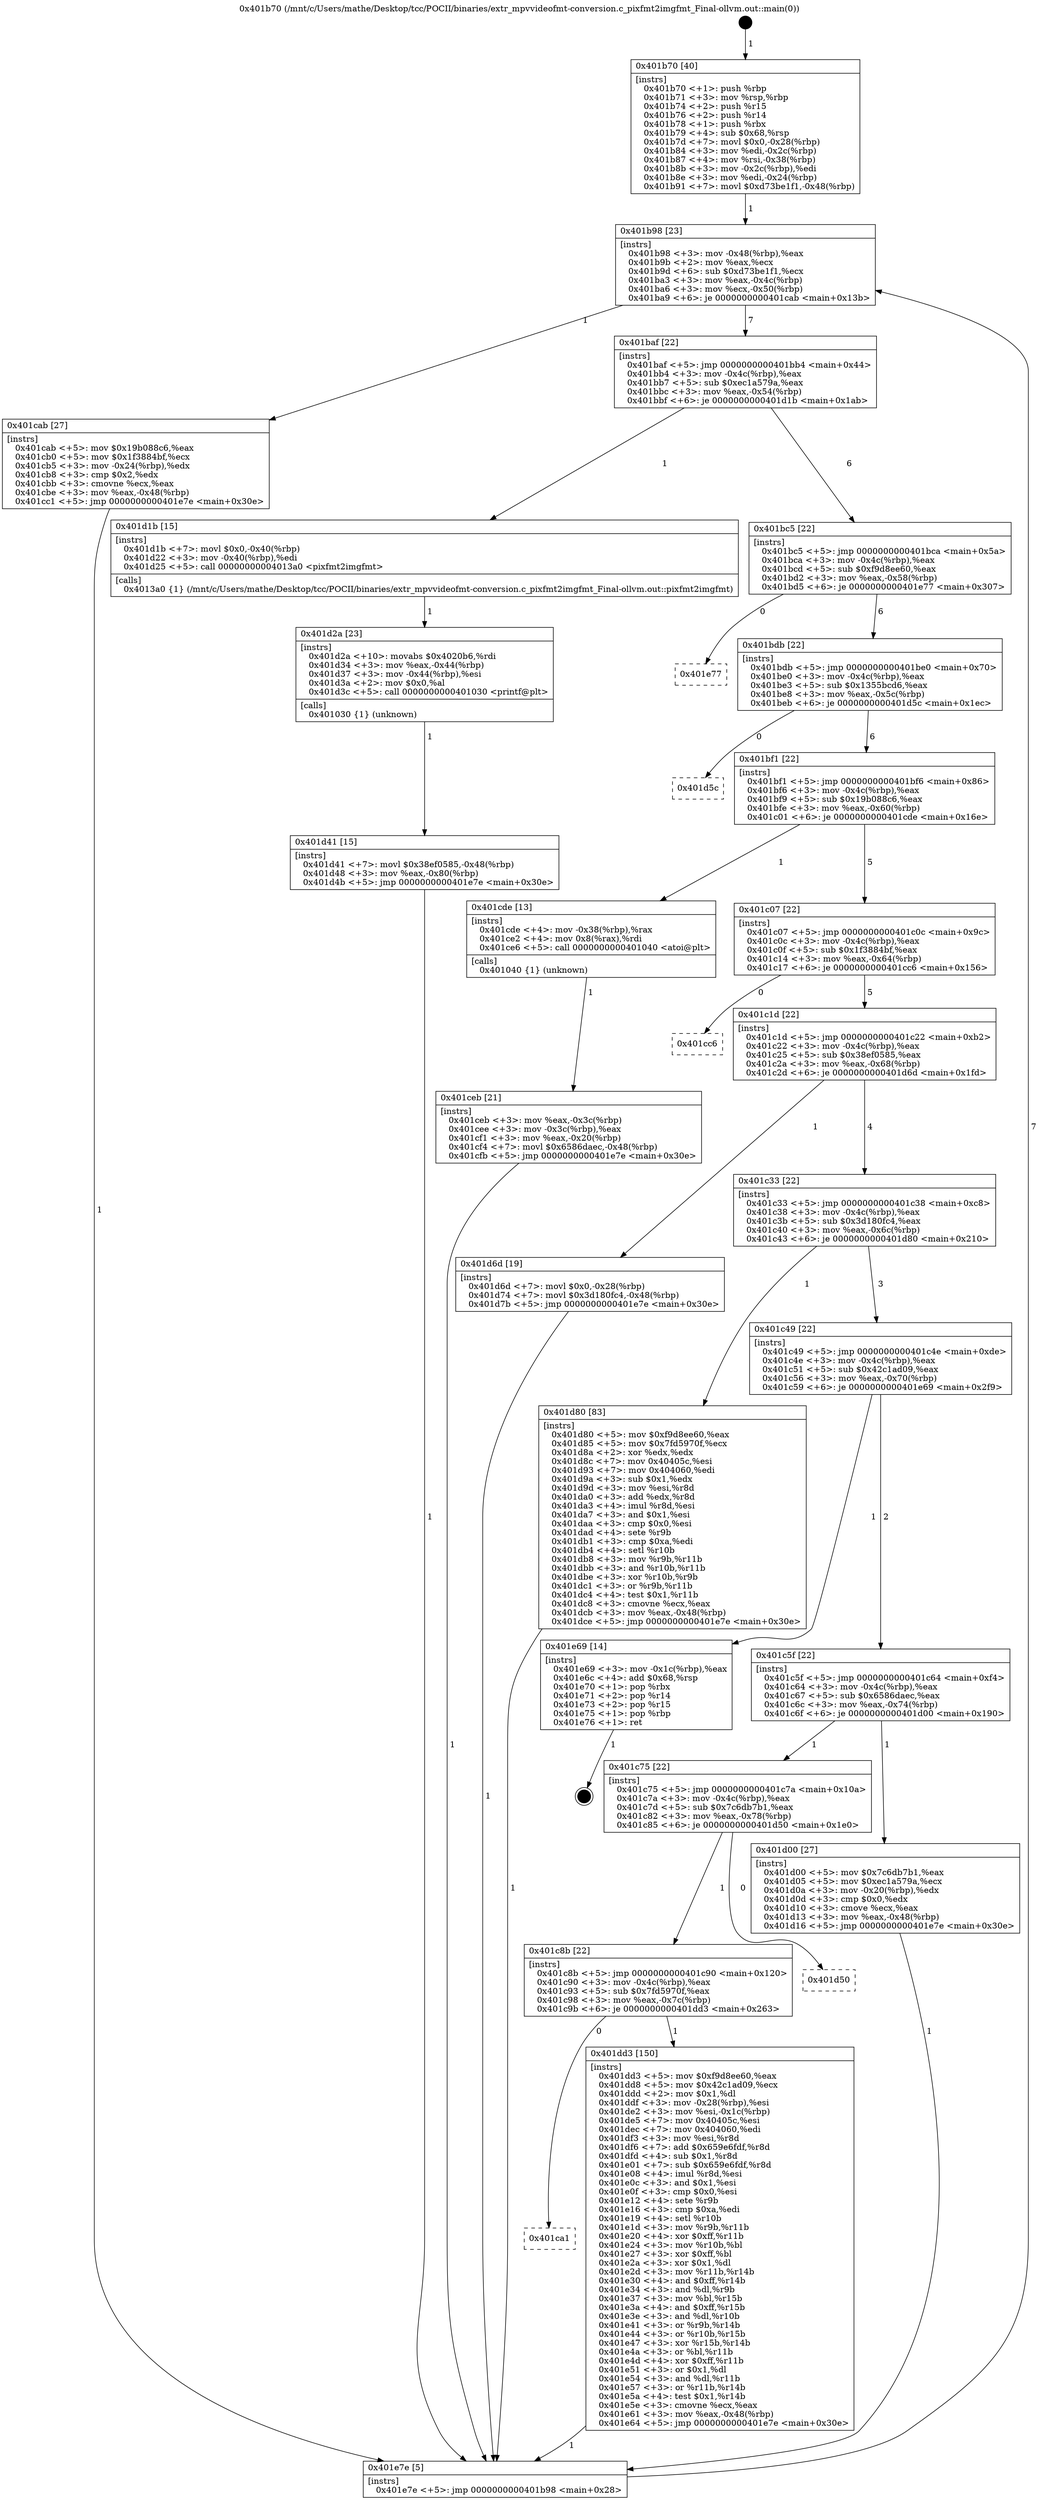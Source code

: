 digraph "0x401b70" {
  label = "0x401b70 (/mnt/c/Users/mathe/Desktop/tcc/POCII/binaries/extr_mpvvideofmt-conversion.c_pixfmt2imgfmt_Final-ollvm.out::main(0))"
  labelloc = "t"
  node[shape=record]

  Entry [label="",width=0.3,height=0.3,shape=circle,fillcolor=black,style=filled]
  "0x401b98" [label="{
     0x401b98 [23]\l
     | [instrs]\l
     &nbsp;&nbsp;0x401b98 \<+3\>: mov -0x48(%rbp),%eax\l
     &nbsp;&nbsp;0x401b9b \<+2\>: mov %eax,%ecx\l
     &nbsp;&nbsp;0x401b9d \<+6\>: sub $0xd73be1f1,%ecx\l
     &nbsp;&nbsp;0x401ba3 \<+3\>: mov %eax,-0x4c(%rbp)\l
     &nbsp;&nbsp;0x401ba6 \<+3\>: mov %ecx,-0x50(%rbp)\l
     &nbsp;&nbsp;0x401ba9 \<+6\>: je 0000000000401cab \<main+0x13b\>\l
  }"]
  "0x401cab" [label="{
     0x401cab [27]\l
     | [instrs]\l
     &nbsp;&nbsp;0x401cab \<+5\>: mov $0x19b088c6,%eax\l
     &nbsp;&nbsp;0x401cb0 \<+5\>: mov $0x1f3884bf,%ecx\l
     &nbsp;&nbsp;0x401cb5 \<+3\>: mov -0x24(%rbp),%edx\l
     &nbsp;&nbsp;0x401cb8 \<+3\>: cmp $0x2,%edx\l
     &nbsp;&nbsp;0x401cbb \<+3\>: cmovne %ecx,%eax\l
     &nbsp;&nbsp;0x401cbe \<+3\>: mov %eax,-0x48(%rbp)\l
     &nbsp;&nbsp;0x401cc1 \<+5\>: jmp 0000000000401e7e \<main+0x30e\>\l
  }"]
  "0x401baf" [label="{
     0x401baf [22]\l
     | [instrs]\l
     &nbsp;&nbsp;0x401baf \<+5\>: jmp 0000000000401bb4 \<main+0x44\>\l
     &nbsp;&nbsp;0x401bb4 \<+3\>: mov -0x4c(%rbp),%eax\l
     &nbsp;&nbsp;0x401bb7 \<+5\>: sub $0xec1a579a,%eax\l
     &nbsp;&nbsp;0x401bbc \<+3\>: mov %eax,-0x54(%rbp)\l
     &nbsp;&nbsp;0x401bbf \<+6\>: je 0000000000401d1b \<main+0x1ab\>\l
  }"]
  "0x401e7e" [label="{
     0x401e7e [5]\l
     | [instrs]\l
     &nbsp;&nbsp;0x401e7e \<+5\>: jmp 0000000000401b98 \<main+0x28\>\l
  }"]
  "0x401b70" [label="{
     0x401b70 [40]\l
     | [instrs]\l
     &nbsp;&nbsp;0x401b70 \<+1\>: push %rbp\l
     &nbsp;&nbsp;0x401b71 \<+3\>: mov %rsp,%rbp\l
     &nbsp;&nbsp;0x401b74 \<+2\>: push %r15\l
     &nbsp;&nbsp;0x401b76 \<+2\>: push %r14\l
     &nbsp;&nbsp;0x401b78 \<+1\>: push %rbx\l
     &nbsp;&nbsp;0x401b79 \<+4\>: sub $0x68,%rsp\l
     &nbsp;&nbsp;0x401b7d \<+7\>: movl $0x0,-0x28(%rbp)\l
     &nbsp;&nbsp;0x401b84 \<+3\>: mov %edi,-0x2c(%rbp)\l
     &nbsp;&nbsp;0x401b87 \<+4\>: mov %rsi,-0x38(%rbp)\l
     &nbsp;&nbsp;0x401b8b \<+3\>: mov -0x2c(%rbp),%edi\l
     &nbsp;&nbsp;0x401b8e \<+3\>: mov %edi,-0x24(%rbp)\l
     &nbsp;&nbsp;0x401b91 \<+7\>: movl $0xd73be1f1,-0x48(%rbp)\l
  }"]
  Exit [label="",width=0.3,height=0.3,shape=circle,fillcolor=black,style=filled,peripheries=2]
  "0x401d1b" [label="{
     0x401d1b [15]\l
     | [instrs]\l
     &nbsp;&nbsp;0x401d1b \<+7\>: movl $0x0,-0x40(%rbp)\l
     &nbsp;&nbsp;0x401d22 \<+3\>: mov -0x40(%rbp),%edi\l
     &nbsp;&nbsp;0x401d25 \<+5\>: call 00000000004013a0 \<pixfmt2imgfmt\>\l
     | [calls]\l
     &nbsp;&nbsp;0x4013a0 \{1\} (/mnt/c/Users/mathe/Desktop/tcc/POCII/binaries/extr_mpvvideofmt-conversion.c_pixfmt2imgfmt_Final-ollvm.out::pixfmt2imgfmt)\l
  }"]
  "0x401bc5" [label="{
     0x401bc5 [22]\l
     | [instrs]\l
     &nbsp;&nbsp;0x401bc5 \<+5\>: jmp 0000000000401bca \<main+0x5a\>\l
     &nbsp;&nbsp;0x401bca \<+3\>: mov -0x4c(%rbp),%eax\l
     &nbsp;&nbsp;0x401bcd \<+5\>: sub $0xf9d8ee60,%eax\l
     &nbsp;&nbsp;0x401bd2 \<+3\>: mov %eax,-0x58(%rbp)\l
     &nbsp;&nbsp;0x401bd5 \<+6\>: je 0000000000401e77 \<main+0x307\>\l
  }"]
  "0x401ca1" [label="{
     0x401ca1\l
  }", style=dashed]
  "0x401e77" [label="{
     0x401e77\l
  }", style=dashed]
  "0x401bdb" [label="{
     0x401bdb [22]\l
     | [instrs]\l
     &nbsp;&nbsp;0x401bdb \<+5\>: jmp 0000000000401be0 \<main+0x70\>\l
     &nbsp;&nbsp;0x401be0 \<+3\>: mov -0x4c(%rbp),%eax\l
     &nbsp;&nbsp;0x401be3 \<+5\>: sub $0x1355bcd6,%eax\l
     &nbsp;&nbsp;0x401be8 \<+3\>: mov %eax,-0x5c(%rbp)\l
     &nbsp;&nbsp;0x401beb \<+6\>: je 0000000000401d5c \<main+0x1ec\>\l
  }"]
  "0x401dd3" [label="{
     0x401dd3 [150]\l
     | [instrs]\l
     &nbsp;&nbsp;0x401dd3 \<+5\>: mov $0xf9d8ee60,%eax\l
     &nbsp;&nbsp;0x401dd8 \<+5\>: mov $0x42c1ad09,%ecx\l
     &nbsp;&nbsp;0x401ddd \<+2\>: mov $0x1,%dl\l
     &nbsp;&nbsp;0x401ddf \<+3\>: mov -0x28(%rbp),%esi\l
     &nbsp;&nbsp;0x401de2 \<+3\>: mov %esi,-0x1c(%rbp)\l
     &nbsp;&nbsp;0x401de5 \<+7\>: mov 0x40405c,%esi\l
     &nbsp;&nbsp;0x401dec \<+7\>: mov 0x404060,%edi\l
     &nbsp;&nbsp;0x401df3 \<+3\>: mov %esi,%r8d\l
     &nbsp;&nbsp;0x401df6 \<+7\>: add $0x659e6fdf,%r8d\l
     &nbsp;&nbsp;0x401dfd \<+4\>: sub $0x1,%r8d\l
     &nbsp;&nbsp;0x401e01 \<+7\>: sub $0x659e6fdf,%r8d\l
     &nbsp;&nbsp;0x401e08 \<+4\>: imul %r8d,%esi\l
     &nbsp;&nbsp;0x401e0c \<+3\>: and $0x1,%esi\l
     &nbsp;&nbsp;0x401e0f \<+3\>: cmp $0x0,%esi\l
     &nbsp;&nbsp;0x401e12 \<+4\>: sete %r9b\l
     &nbsp;&nbsp;0x401e16 \<+3\>: cmp $0xa,%edi\l
     &nbsp;&nbsp;0x401e19 \<+4\>: setl %r10b\l
     &nbsp;&nbsp;0x401e1d \<+3\>: mov %r9b,%r11b\l
     &nbsp;&nbsp;0x401e20 \<+4\>: xor $0xff,%r11b\l
     &nbsp;&nbsp;0x401e24 \<+3\>: mov %r10b,%bl\l
     &nbsp;&nbsp;0x401e27 \<+3\>: xor $0xff,%bl\l
     &nbsp;&nbsp;0x401e2a \<+3\>: xor $0x1,%dl\l
     &nbsp;&nbsp;0x401e2d \<+3\>: mov %r11b,%r14b\l
     &nbsp;&nbsp;0x401e30 \<+4\>: and $0xff,%r14b\l
     &nbsp;&nbsp;0x401e34 \<+3\>: and %dl,%r9b\l
     &nbsp;&nbsp;0x401e37 \<+3\>: mov %bl,%r15b\l
     &nbsp;&nbsp;0x401e3a \<+4\>: and $0xff,%r15b\l
     &nbsp;&nbsp;0x401e3e \<+3\>: and %dl,%r10b\l
     &nbsp;&nbsp;0x401e41 \<+3\>: or %r9b,%r14b\l
     &nbsp;&nbsp;0x401e44 \<+3\>: or %r10b,%r15b\l
     &nbsp;&nbsp;0x401e47 \<+3\>: xor %r15b,%r14b\l
     &nbsp;&nbsp;0x401e4a \<+3\>: or %bl,%r11b\l
     &nbsp;&nbsp;0x401e4d \<+4\>: xor $0xff,%r11b\l
     &nbsp;&nbsp;0x401e51 \<+3\>: or $0x1,%dl\l
     &nbsp;&nbsp;0x401e54 \<+3\>: and %dl,%r11b\l
     &nbsp;&nbsp;0x401e57 \<+3\>: or %r11b,%r14b\l
     &nbsp;&nbsp;0x401e5a \<+4\>: test $0x1,%r14b\l
     &nbsp;&nbsp;0x401e5e \<+3\>: cmovne %ecx,%eax\l
     &nbsp;&nbsp;0x401e61 \<+3\>: mov %eax,-0x48(%rbp)\l
     &nbsp;&nbsp;0x401e64 \<+5\>: jmp 0000000000401e7e \<main+0x30e\>\l
  }"]
  "0x401d5c" [label="{
     0x401d5c\l
  }", style=dashed]
  "0x401bf1" [label="{
     0x401bf1 [22]\l
     | [instrs]\l
     &nbsp;&nbsp;0x401bf1 \<+5\>: jmp 0000000000401bf6 \<main+0x86\>\l
     &nbsp;&nbsp;0x401bf6 \<+3\>: mov -0x4c(%rbp),%eax\l
     &nbsp;&nbsp;0x401bf9 \<+5\>: sub $0x19b088c6,%eax\l
     &nbsp;&nbsp;0x401bfe \<+3\>: mov %eax,-0x60(%rbp)\l
     &nbsp;&nbsp;0x401c01 \<+6\>: je 0000000000401cde \<main+0x16e\>\l
  }"]
  "0x401c8b" [label="{
     0x401c8b [22]\l
     | [instrs]\l
     &nbsp;&nbsp;0x401c8b \<+5\>: jmp 0000000000401c90 \<main+0x120\>\l
     &nbsp;&nbsp;0x401c90 \<+3\>: mov -0x4c(%rbp),%eax\l
     &nbsp;&nbsp;0x401c93 \<+5\>: sub $0x7fd5970f,%eax\l
     &nbsp;&nbsp;0x401c98 \<+3\>: mov %eax,-0x7c(%rbp)\l
     &nbsp;&nbsp;0x401c9b \<+6\>: je 0000000000401dd3 \<main+0x263\>\l
  }"]
  "0x401cde" [label="{
     0x401cde [13]\l
     | [instrs]\l
     &nbsp;&nbsp;0x401cde \<+4\>: mov -0x38(%rbp),%rax\l
     &nbsp;&nbsp;0x401ce2 \<+4\>: mov 0x8(%rax),%rdi\l
     &nbsp;&nbsp;0x401ce6 \<+5\>: call 0000000000401040 \<atoi@plt\>\l
     | [calls]\l
     &nbsp;&nbsp;0x401040 \{1\} (unknown)\l
  }"]
  "0x401c07" [label="{
     0x401c07 [22]\l
     | [instrs]\l
     &nbsp;&nbsp;0x401c07 \<+5\>: jmp 0000000000401c0c \<main+0x9c\>\l
     &nbsp;&nbsp;0x401c0c \<+3\>: mov -0x4c(%rbp),%eax\l
     &nbsp;&nbsp;0x401c0f \<+5\>: sub $0x1f3884bf,%eax\l
     &nbsp;&nbsp;0x401c14 \<+3\>: mov %eax,-0x64(%rbp)\l
     &nbsp;&nbsp;0x401c17 \<+6\>: je 0000000000401cc6 \<main+0x156\>\l
  }"]
  "0x401ceb" [label="{
     0x401ceb [21]\l
     | [instrs]\l
     &nbsp;&nbsp;0x401ceb \<+3\>: mov %eax,-0x3c(%rbp)\l
     &nbsp;&nbsp;0x401cee \<+3\>: mov -0x3c(%rbp),%eax\l
     &nbsp;&nbsp;0x401cf1 \<+3\>: mov %eax,-0x20(%rbp)\l
     &nbsp;&nbsp;0x401cf4 \<+7\>: movl $0x6586daec,-0x48(%rbp)\l
     &nbsp;&nbsp;0x401cfb \<+5\>: jmp 0000000000401e7e \<main+0x30e\>\l
  }"]
  "0x401d50" [label="{
     0x401d50\l
  }", style=dashed]
  "0x401cc6" [label="{
     0x401cc6\l
  }", style=dashed]
  "0x401c1d" [label="{
     0x401c1d [22]\l
     | [instrs]\l
     &nbsp;&nbsp;0x401c1d \<+5\>: jmp 0000000000401c22 \<main+0xb2\>\l
     &nbsp;&nbsp;0x401c22 \<+3\>: mov -0x4c(%rbp),%eax\l
     &nbsp;&nbsp;0x401c25 \<+5\>: sub $0x38ef0585,%eax\l
     &nbsp;&nbsp;0x401c2a \<+3\>: mov %eax,-0x68(%rbp)\l
     &nbsp;&nbsp;0x401c2d \<+6\>: je 0000000000401d6d \<main+0x1fd\>\l
  }"]
  "0x401d41" [label="{
     0x401d41 [15]\l
     | [instrs]\l
     &nbsp;&nbsp;0x401d41 \<+7\>: movl $0x38ef0585,-0x48(%rbp)\l
     &nbsp;&nbsp;0x401d48 \<+3\>: mov %eax,-0x80(%rbp)\l
     &nbsp;&nbsp;0x401d4b \<+5\>: jmp 0000000000401e7e \<main+0x30e\>\l
  }"]
  "0x401d6d" [label="{
     0x401d6d [19]\l
     | [instrs]\l
     &nbsp;&nbsp;0x401d6d \<+7\>: movl $0x0,-0x28(%rbp)\l
     &nbsp;&nbsp;0x401d74 \<+7\>: movl $0x3d180fc4,-0x48(%rbp)\l
     &nbsp;&nbsp;0x401d7b \<+5\>: jmp 0000000000401e7e \<main+0x30e\>\l
  }"]
  "0x401c33" [label="{
     0x401c33 [22]\l
     | [instrs]\l
     &nbsp;&nbsp;0x401c33 \<+5\>: jmp 0000000000401c38 \<main+0xc8\>\l
     &nbsp;&nbsp;0x401c38 \<+3\>: mov -0x4c(%rbp),%eax\l
     &nbsp;&nbsp;0x401c3b \<+5\>: sub $0x3d180fc4,%eax\l
     &nbsp;&nbsp;0x401c40 \<+3\>: mov %eax,-0x6c(%rbp)\l
     &nbsp;&nbsp;0x401c43 \<+6\>: je 0000000000401d80 \<main+0x210\>\l
  }"]
  "0x401d2a" [label="{
     0x401d2a [23]\l
     | [instrs]\l
     &nbsp;&nbsp;0x401d2a \<+10\>: movabs $0x4020b6,%rdi\l
     &nbsp;&nbsp;0x401d34 \<+3\>: mov %eax,-0x44(%rbp)\l
     &nbsp;&nbsp;0x401d37 \<+3\>: mov -0x44(%rbp),%esi\l
     &nbsp;&nbsp;0x401d3a \<+2\>: mov $0x0,%al\l
     &nbsp;&nbsp;0x401d3c \<+5\>: call 0000000000401030 \<printf@plt\>\l
     | [calls]\l
     &nbsp;&nbsp;0x401030 \{1\} (unknown)\l
  }"]
  "0x401d80" [label="{
     0x401d80 [83]\l
     | [instrs]\l
     &nbsp;&nbsp;0x401d80 \<+5\>: mov $0xf9d8ee60,%eax\l
     &nbsp;&nbsp;0x401d85 \<+5\>: mov $0x7fd5970f,%ecx\l
     &nbsp;&nbsp;0x401d8a \<+2\>: xor %edx,%edx\l
     &nbsp;&nbsp;0x401d8c \<+7\>: mov 0x40405c,%esi\l
     &nbsp;&nbsp;0x401d93 \<+7\>: mov 0x404060,%edi\l
     &nbsp;&nbsp;0x401d9a \<+3\>: sub $0x1,%edx\l
     &nbsp;&nbsp;0x401d9d \<+3\>: mov %esi,%r8d\l
     &nbsp;&nbsp;0x401da0 \<+3\>: add %edx,%r8d\l
     &nbsp;&nbsp;0x401da3 \<+4\>: imul %r8d,%esi\l
     &nbsp;&nbsp;0x401da7 \<+3\>: and $0x1,%esi\l
     &nbsp;&nbsp;0x401daa \<+3\>: cmp $0x0,%esi\l
     &nbsp;&nbsp;0x401dad \<+4\>: sete %r9b\l
     &nbsp;&nbsp;0x401db1 \<+3\>: cmp $0xa,%edi\l
     &nbsp;&nbsp;0x401db4 \<+4\>: setl %r10b\l
     &nbsp;&nbsp;0x401db8 \<+3\>: mov %r9b,%r11b\l
     &nbsp;&nbsp;0x401dbb \<+3\>: and %r10b,%r11b\l
     &nbsp;&nbsp;0x401dbe \<+3\>: xor %r10b,%r9b\l
     &nbsp;&nbsp;0x401dc1 \<+3\>: or %r9b,%r11b\l
     &nbsp;&nbsp;0x401dc4 \<+4\>: test $0x1,%r11b\l
     &nbsp;&nbsp;0x401dc8 \<+3\>: cmovne %ecx,%eax\l
     &nbsp;&nbsp;0x401dcb \<+3\>: mov %eax,-0x48(%rbp)\l
     &nbsp;&nbsp;0x401dce \<+5\>: jmp 0000000000401e7e \<main+0x30e\>\l
  }"]
  "0x401c49" [label="{
     0x401c49 [22]\l
     | [instrs]\l
     &nbsp;&nbsp;0x401c49 \<+5\>: jmp 0000000000401c4e \<main+0xde\>\l
     &nbsp;&nbsp;0x401c4e \<+3\>: mov -0x4c(%rbp),%eax\l
     &nbsp;&nbsp;0x401c51 \<+5\>: sub $0x42c1ad09,%eax\l
     &nbsp;&nbsp;0x401c56 \<+3\>: mov %eax,-0x70(%rbp)\l
     &nbsp;&nbsp;0x401c59 \<+6\>: je 0000000000401e69 \<main+0x2f9\>\l
  }"]
  "0x401c75" [label="{
     0x401c75 [22]\l
     | [instrs]\l
     &nbsp;&nbsp;0x401c75 \<+5\>: jmp 0000000000401c7a \<main+0x10a\>\l
     &nbsp;&nbsp;0x401c7a \<+3\>: mov -0x4c(%rbp),%eax\l
     &nbsp;&nbsp;0x401c7d \<+5\>: sub $0x7c6db7b1,%eax\l
     &nbsp;&nbsp;0x401c82 \<+3\>: mov %eax,-0x78(%rbp)\l
     &nbsp;&nbsp;0x401c85 \<+6\>: je 0000000000401d50 \<main+0x1e0\>\l
  }"]
  "0x401e69" [label="{
     0x401e69 [14]\l
     | [instrs]\l
     &nbsp;&nbsp;0x401e69 \<+3\>: mov -0x1c(%rbp),%eax\l
     &nbsp;&nbsp;0x401e6c \<+4\>: add $0x68,%rsp\l
     &nbsp;&nbsp;0x401e70 \<+1\>: pop %rbx\l
     &nbsp;&nbsp;0x401e71 \<+2\>: pop %r14\l
     &nbsp;&nbsp;0x401e73 \<+2\>: pop %r15\l
     &nbsp;&nbsp;0x401e75 \<+1\>: pop %rbp\l
     &nbsp;&nbsp;0x401e76 \<+1\>: ret\l
  }"]
  "0x401c5f" [label="{
     0x401c5f [22]\l
     | [instrs]\l
     &nbsp;&nbsp;0x401c5f \<+5\>: jmp 0000000000401c64 \<main+0xf4\>\l
     &nbsp;&nbsp;0x401c64 \<+3\>: mov -0x4c(%rbp),%eax\l
     &nbsp;&nbsp;0x401c67 \<+5\>: sub $0x6586daec,%eax\l
     &nbsp;&nbsp;0x401c6c \<+3\>: mov %eax,-0x74(%rbp)\l
     &nbsp;&nbsp;0x401c6f \<+6\>: je 0000000000401d00 \<main+0x190\>\l
  }"]
  "0x401d00" [label="{
     0x401d00 [27]\l
     | [instrs]\l
     &nbsp;&nbsp;0x401d00 \<+5\>: mov $0x7c6db7b1,%eax\l
     &nbsp;&nbsp;0x401d05 \<+5\>: mov $0xec1a579a,%ecx\l
     &nbsp;&nbsp;0x401d0a \<+3\>: mov -0x20(%rbp),%edx\l
     &nbsp;&nbsp;0x401d0d \<+3\>: cmp $0x0,%edx\l
     &nbsp;&nbsp;0x401d10 \<+3\>: cmove %ecx,%eax\l
     &nbsp;&nbsp;0x401d13 \<+3\>: mov %eax,-0x48(%rbp)\l
     &nbsp;&nbsp;0x401d16 \<+5\>: jmp 0000000000401e7e \<main+0x30e\>\l
  }"]
  Entry -> "0x401b70" [label=" 1"]
  "0x401b98" -> "0x401cab" [label=" 1"]
  "0x401b98" -> "0x401baf" [label=" 7"]
  "0x401cab" -> "0x401e7e" [label=" 1"]
  "0x401b70" -> "0x401b98" [label=" 1"]
  "0x401e7e" -> "0x401b98" [label=" 7"]
  "0x401e69" -> Exit [label=" 1"]
  "0x401baf" -> "0x401d1b" [label=" 1"]
  "0x401baf" -> "0x401bc5" [label=" 6"]
  "0x401dd3" -> "0x401e7e" [label=" 1"]
  "0x401bc5" -> "0x401e77" [label=" 0"]
  "0x401bc5" -> "0x401bdb" [label=" 6"]
  "0x401c8b" -> "0x401ca1" [label=" 0"]
  "0x401bdb" -> "0x401d5c" [label=" 0"]
  "0x401bdb" -> "0x401bf1" [label=" 6"]
  "0x401c8b" -> "0x401dd3" [label=" 1"]
  "0x401bf1" -> "0x401cde" [label=" 1"]
  "0x401bf1" -> "0x401c07" [label=" 5"]
  "0x401cde" -> "0x401ceb" [label=" 1"]
  "0x401ceb" -> "0x401e7e" [label=" 1"]
  "0x401c75" -> "0x401c8b" [label=" 1"]
  "0x401c07" -> "0x401cc6" [label=" 0"]
  "0x401c07" -> "0x401c1d" [label=" 5"]
  "0x401c75" -> "0x401d50" [label=" 0"]
  "0x401c1d" -> "0x401d6d" [label=" 1"]
  "0x401c1d" -> "0x401c33" [label=" 4"]
  "0x401d80" -> "0x401e7e" [label=" 1"]
  "0x401c33" -> "0x401d80" [label=" 1"]
  "0x401c33" -> "0x401c49" [label=" 3"]
  "0x401d6d" -> "0x401e7e" [label=" 1"]
  "0x401c49" -> "0x401e69" [label=" 1"]
  "0x401c49" -> "0x401c5f" [label=" 2"]
  "0x401d41" -> "0x401e7e" [label=" 1"]
  "0x401c5f" -> "0x401d00" [label=" 1"]
  "0x401c5f" -> "0x401c75" [label=" 1"]
  "0x401d00" -> "0x401e7e" [label=" 1"]
  "0x401d1b" -> "0x401d2a" [label=" 1"]
  "0x401d2a" -> "0x401d41" [label=" 1"]
}
